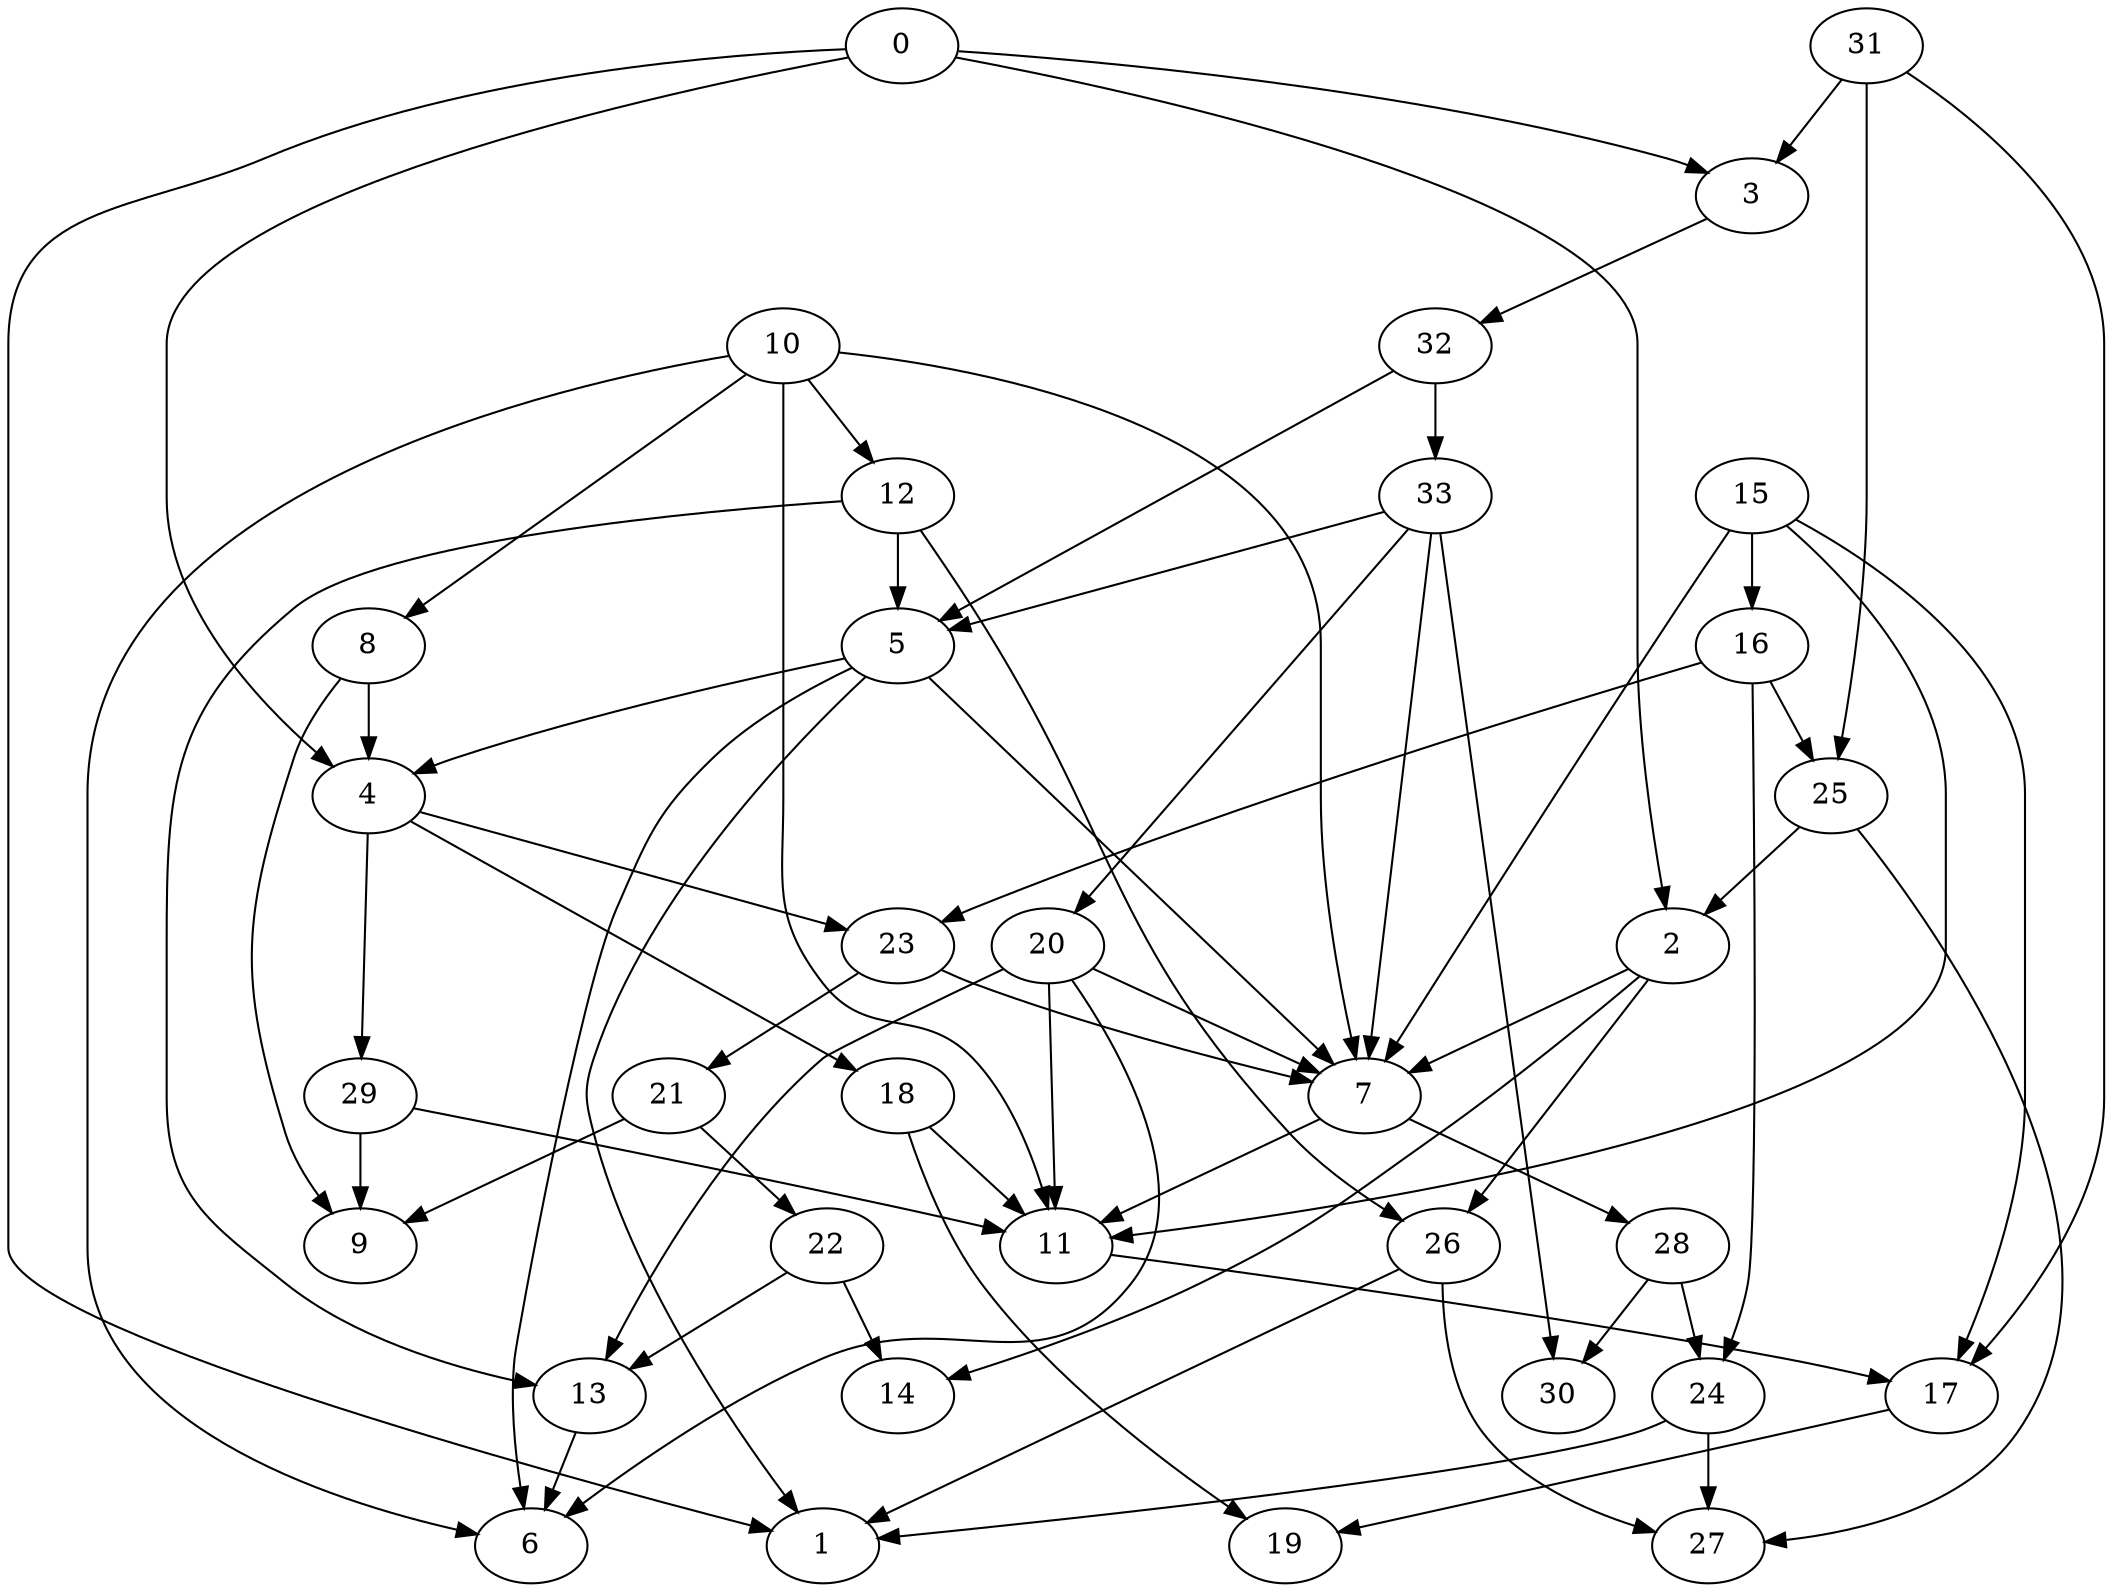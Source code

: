 strict digraph "" {
	0	 [pos="1.5621649101376534,11.489687114953995"];
	1	 [pos="19.460931420326233,28.517985343933105"];
	0 -> 1;
	2	 [pos="2.0334700122475624,24.62390810251236"];
	0 -> 2;
	3	 [pos="84.69637632369995,17.72134155035019"];
	0 -> 3;
	4	 [pos="51.809102296829224,33.273860812187195"];
	0 -> 4;
	7	 [pos="97.70331978797913,73.9013671875"];
	2 -> 7;
	14	 [pos="76.9157886505127,51.733267307281494"];
	2 -> 14;
	26	 [pos="2.856813371181488,17.568601667881012"];
	2 -> 26;
	32	 [pos="17.020024359226227,64.72671031951904"];
	3 -> 32;
	18	 [pos="50.45516490936279,75.99823474884033"];
	4 -> 18;
	23	 [pos="46.576082706451416,38.67153525352478"];
	4 -> 23;
	29	 [pos="87.93811798095703,23.662520945072174"];
	4 -> 29;
	5	 [pos="86.75961494445801,80.81989288330078"];
	5 -> 1;
	5 -> 4;
	6	 [pos="70.98511457443237,23.968711495399475"];
	5 -> 6;
	5 -> 7;
	11	 [pos="18.44661831855774,26.97092890739441"];
	7 -> 11;
	28	 [pos="34.59494411945343,82.18486309051514"];
	7 -> 28;
	8	 [pos="36.607035994529724,2.907382883131504"];
	8 -> 4;
	9	 [pos="86.19991540908813,93.2465672492981"];
	8 -> 9;
	10	 [pos="71.37601375579834,52.374911308288574"];
	10 -> 6;
	10 -> 7;
	10 -> 8;
	10 -> 11;
	12	 [pos="41.310709714889526,43.192654848098755"];
	10 -> 12;
	17	 [pos="0.6302283145487309,87.37092614173889"];
	11 -> 17;
	12 -> 5;
	13	 [pos="93.62096786499023,0.5232962779700756"];
	12 -> 13;
	12 -> 26;
	13 -> 6;
	15	 [pos="2.7633145451545715,97.51513600349426"];
	15 -> 7;
	15 -> 11;
	16	 [pos="48.86926710605621,57.03776478767395"];
	15 -> 16;
	15 -> 17;
	16 -> 23;
	24	 [pos="68.64562034606934,23.168016970157623"];
	16 -> 24;
	25	 [pos="64.87953066825867,26.59657895565033"];
	16 -> 25;
	19	 [pos="4.483547061681747,84.06746983528137"];
	17 -> 19;
	18 -> 11;
	18 -> 19;
	20	 [pos="65.42239785194397,17.34403222799301"];
	20 -> 6;
	20 -> 7;
	20 -> 11;
	20 -> 13;
	21	 [pos="98.48982691764832,20.072929561138153"];
	21 -> 9;
	22	 [pos="23.788347840309143,47.452980279922485"];
	21 -> 22;
	22 -> 13;
	22 -> 14;
	23 -> 7;
	23 -> 21;
	24 -> 1;
	27	 [pos="76.56459212303162,39.33383524417877"];
	24 -> 27;
	25 -> 2;
	25 -> 27;
	26 -> 1;
	26 -> 27;
	28 -> 24;
	30	 [pos="87.16167211532593,53.249454498291016"];
	28 -> 30;
	29 -> 9;
	29 -> 11;
	31	 [pos="67.14797019958496,6.205512955784798"];
	31 -> 3;
	31 -> 17;
	31 -> 25;
	32 -> 5;
	33	 [pos="28.4368097782135,68.40986013412476"];
	32 -> 33;
	33 -> 5;
	33 -> 7;
	33 -> 20;
	33 -> 30;
}

